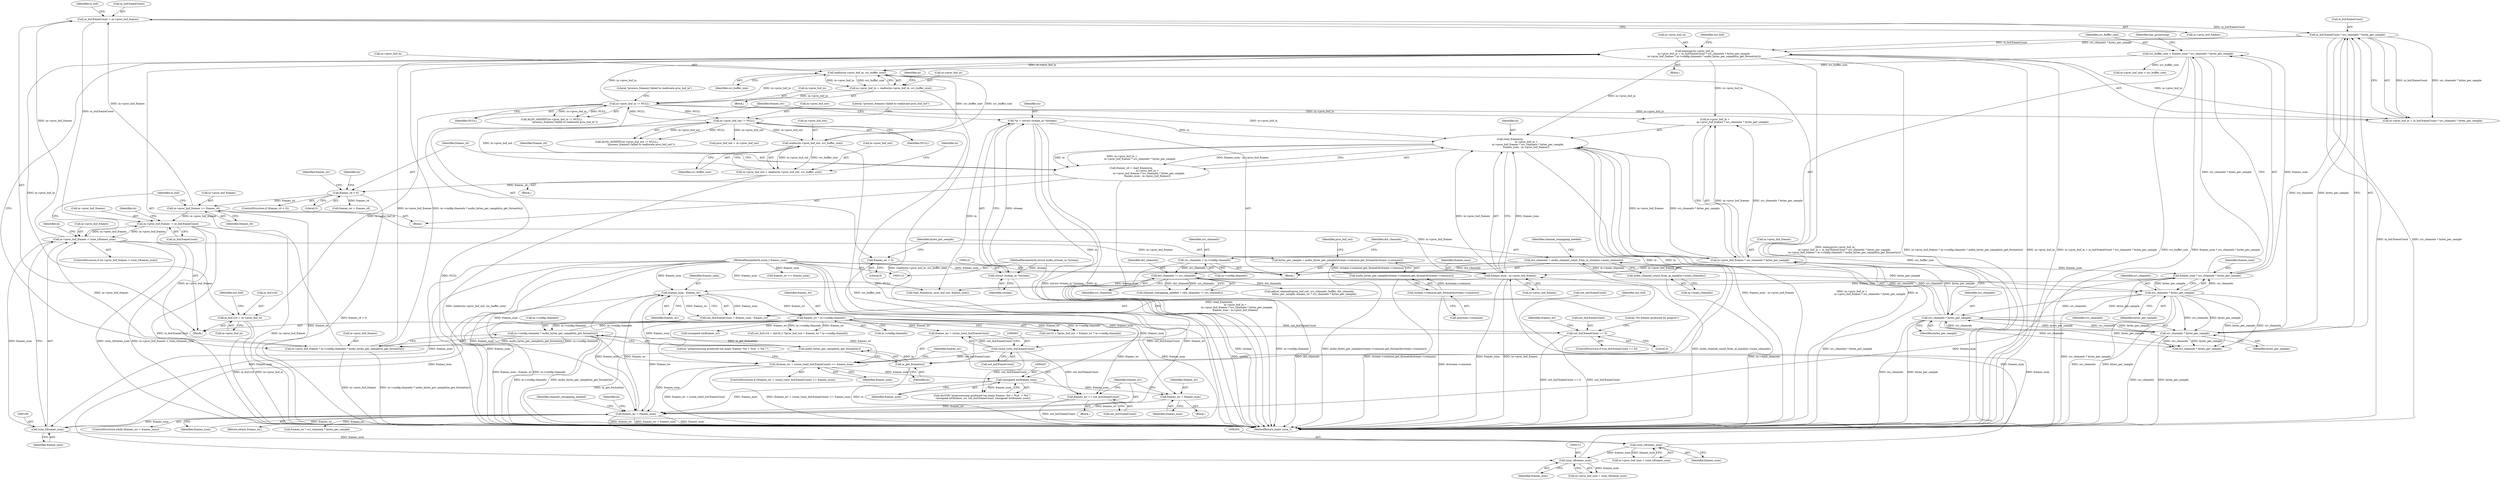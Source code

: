 digraph "1_Android_7df7ec13b1d222ac3a66797fbe432605ea8f973f@pointer" {
"1000295" [label="(Call,in_buf.s16 = in->proc_buf_in)"];
"1000360" [label="(Call,memcpy(in->proc_buf_in,\n                       in->proc_buf_in + in_buf.frameCount * src_channels * bytes_per_sample,\n                       in->proc_buf_frames * in->config.channels * audio_bytes_per_sample(in_get_format(in))))"];
"1000224" [label="(Call,in->proc_buf_in != NULL)"];
"1000214" [label="(Call,in->proc_buf_in = realloc(in->proc_buf_in, src_buffer_size))"];
"1000218" [label="(Call,realloc(in->proc_buf_in, src_buffer_size))"];
"1000237" [label="(Call,realloc(in->proc_buf_out, src_buffer_size))"];
"1000243" [label="(Call,in->proc_buf_out != NULL)"];
"1000233" [label="(Call,in->proc_buf_out = realloc(in->proc_buf_out, src_buffer_size))"];
"1000173" [label="(Call,src_buffer_size = frames_num * src_channels * bytes_per_sample)"];
"1000175" [label="(Call,frames_num * src_channels * bytes_per_sample)"];
"1000115" [label="(MethodParameterIn,ssize_t frames_num)"];
"1000177" [label="(Call,src_channels * bytes_per_sample)"];
"1000169" [label="(Call,dst_channels != src_channels)"];
"1000160" [label="(Call,dst_channels = audio_channel_count_from_in_mask(in->main_channels))"];
"1000162" [label="(Call,audio_channel_count_from_in_mask(in->main_channels))"];
"1000152" [label="(Call,src_channels = in->config.channels)"];
"1000128" [label="(Call,bytes_per_sample = audio_bytes_per_sample(stream->common.get_format(&stream->common)))"];
"1000130" [label="(Call,audio_bytes_per_sample(stream->common.get_format(&stream->common)))"];
"1000131" [label="(Call,stream->common.get_format(&stream->common))"];
"1000368" [label="(Call,in_buf.frameCount * src_channels * bytes_per_sample)"];
"1000288" [label="(Call,in_buf.frameCount = in->proc_buf_frames)"];
"1000283" [label="(Call,in->proc_buf_frames += frames_rd)"];
"1000275" [label="(Call,frames_rd < 0)"];
"1000254" [label="(Call,frames_rd = read_frames(in,\n                                        in->proc_buf_in +\n                                            in->proc_buf_frames * src_channels * bytes_per_sample,\n                                        frames_num - in->proc_buf_frames))"];
"1000256" [label="(Call,read_frames(in,\n                                        in->proc_buf_in +\n                                            in->proc_buf_frames * src_channels * bytes_per_sample,\n                                        frames_num - in->proc_buf_frames))"];
"1000386" [label="(Call,in_get_format(in))"];
"1000118" [label="(Call,*in = (struct stream_in *)stream)"];
"1000120" [label="(Call,(struct stream_in *)stream)"];
"1000113" [label="(MethodParameterIn,struct audio_stream_in *stream)"];
"1000262" [label="(Call,in->proc_buf_frames * src_channels * bytes_per_sample)"];
"1000189" [label="(Call,in->proc_buf_frames < (size_t)frames_num)"];
"1000348" [label="(Call,in->proc_buf_frames -= in_buf.frameCount)"];
"1000375" [label="(Call,in->proc_buf_frames * in->config.channels * audio_bytes_per_sample(in_get_format(in)))"];
"1000379" [label="(Call,in->config.channels * audio_bytes_per_sample(in_get_format(in)))"];
"1000317" [label="(Call,frames_wr * in->config.channels)"];
"1000306" [label="(Call,frames_num - frames_wr)"];
"1000193" [label="(Call,(size_t)frames_num)"];
"1000184" [label="(Call,frames_wr < frames_num)"];
"1000427" [label="(Call,frames_wr = frames_num)"];
"1000424" [label="(Call,(unsigned int)frames_num)"];
"1000399" [label="(Call,(frames_wr + (ssize_t)out_buf.frameCount) <= frames_num)"];
"1000402" [label="(Call,(ssize_t)out_buf.frameCount)"];
"1000389" [label="(Call,out_buf.frameCount == 0)"];
"1000302" [label="(Call,out_buf.frameCount = frames_num - frames_wr)"];
"1000124" [label="(Call,frames_wr = 0)"];
"1000409" [label="(Call,frames_wr += out_buf.frameCount)"];
"1000269" [label="(Call,frames_num - in->proc_buf_frames)"];
"1000211" [label="(Call,(size_t)frames_num)"];
"1000203" [label="(Call,(size_t)frames_num)"];
"1000385" [label="(Call,audio_bytes_per_sample(in_get_format(in)))"];
"1000266" [label="(Call,src_channels * bytes_per_sample)"];
"1000372" [label="(Call,src_channels * bytes_per_sample)"];
"1000480" [label="(Identifier,channel_remapping_needed)"];
"1000436" [label="(Call,in->proc_buf_size < src_buffer_size)"];
"1000375" [label="(Call,in->proc_buf_frames * in->config.channels * audio_bytes_per_sample(in_get_format(in)))"];
"1000122" [label="(Identifier,stream)"];
"1000124" [label="(Call,frames_wr = 0)"];
"1000388" [label="(ControlStructure,if (out_buf.frameCount == 0))"];
"1000131" [label="(Call,stream->common.get_format(&stream->common))"];
"1000415" [label="(Block,)"];
"1000174" [label="(Identifier,src_buffer_size)"];
"1000357" [label="(Identifier,in)"];
"1000396" [label="(Literal,\"No frames produced by preproc\")"];
"1000386" [label="(Call,in_get_format(in))"];
"1000401" [label="(Identifier,frames_wr)"];
"1000234" [label="(Call,in->proc_buf_out)"];
"1000296" [label="(Call,in_buf.s16)"];
"1000138" [label="(Identifier,proc_buf_out)"];
"1000385" [label="(Call,audio_bytes_per_sample(in_get_format(in)))"];
"1000311" [label="(Identifier,out_buf)"];
"1000173" [label="(Call,src_buffer_size = frames_num * src_channels * bytes_per_sample)"];
"1000376" [label="(Call,in->proc_buf_frames)"];
"1000213" [label="(Identifier,frames_num)"];
"1000243" [label="(Call,in->proc_buf_out != NULL)"];
"1000237" [label="(Call,realloc(in->proc_buf_out, src_buffer_size))"];
"1000196" [label="(Block,)"];
"1000211" [label="(Call,(size_t)frames_num)"];
"1000199" [label="(Call,in->proc_buf_size < (size_t)frames_num)"];
"1000393" [label="(Literal,0)"];
"1000226" [label="(Identifier,in)"];
"1000171" [label="(Identifier,src_channels)"];
"1000279" [label="(Call,frames_wr = frames_rd)"];
"1000115" [label="(MethodParameterIn,ssize_t frames_num)"];
"1000317" [label="(Call,frames_wr * in->config.channels)"];
"1000232" [label="(Block,)"];
"1000389" [label="(Call,out_buf.frameCount == 0)"];
"1000118" [label="(Call,*in = (struct stream_in *)stream)"];
"1000193" [label="(Call,(size_t)frames_num)"];
"1000130" [label="(Call,audio_bytes_per_sample(stream->common.get_format(&stream->common)))"];
"1000411" [label="(Call,out_buf.frameCount)"];
"1000404" [label="(Call,out_buf.frameCount)"];
"1000262" [label="(Call,in->proc_buf_frames * src_channels * bytes_per_sample)"];
"1000218" [label="(Call,realloc(in->proc_buf_in, src_buffer_size))"];
"1000255" [label="(Identifier,frames_rd)"];
"1000360" [label="(Call,memcpy(in->proc_buf_in,\n                       in->proc_buf_in + in_buf.frameCount * src_channels * bytes_per_sample,\n                       in->proc_buf_frames * in->config.channels * audio_bytes_per_sample(in_get_format(in))))"];
"1000408" [label="(Block,)"];
"1000247" [label="(Identifier,NULL)"];
"1000270" [label="(Identifier,frames_num)"];
"1000125" [label="(Identifier,frames_wr)"];
"1000206" [label="(Block,)"];
"1000244" [label="(Call,in->proc_buf_out)"];
"1000179" [label="(Identifier,bytes_per_sample)"];
"1000160" [label="(Call,dst_channels = audio_channel_count_from_in_mask(in->main_channels))"];
"1000190" [label="(Call,in->proc_buf_frames)"];
"1000409" [label="(Call,frames_wr += out_buf.frameCount)"];
"1000169" [label="(Call,dst_channels != src_channels)"];
"1000120" [label="(Call,(struct stream_in *)stream)"];
"1000398" [label="(ControlStructure,if ((frames_wr + (ssize_t)out_buf.frameCount) <= frames_num))"];
"1000191" [label="(Identifier,in)"];
"1000274" [label="(ControlStructure,if (frames_rd < 0))"];
"1000288" [label="(Call,in_buf.frameCount = in->proc_buf_frames)"];
"1000297" [label="(Identifier,in_buf)"];
"1000263" [label="(Call,in->proc_buf_frames)"];
"1000167" [label="(Call,channel_remapping_needed = (dst_channels != src_channels))"];
"1000203" [label="(Call,(size_t)frames_num)"];
"1000373" [label="(Identifier,src_channels)"];
"1000116" [label="(Block,)"];
"1000285" [label="(Identifier,in)"];
"1000181" [label="(Identifier,has_processing)"];
"1000429" [label="(Identifier,frames_num)"];
"1000407" [label="(Identifier,frames_num)"];
"1000380" [label="(Call,in->config.channels)"];
"1000284" [label="(Call,in->proc_buf_frames)"];
"1000177" [label="(Call,src_channels * bytes_per_sample)"];
"1000349" [label="(Call,in->proc_buf_frames)"];
"1000153" [label="(Identifier,src_channels)"];
"1000225" [label="(Call,in->proc_buf_in)"];
"1000189" [label="(Call,in->proc_buf_frames < (size_t)frames_num)"];
"1000304" [label="(Identifier,out_buf)"];
"1000428" [label="(Identifier,frames_wr)"];
"1000184" [label="(Call,frames_wr < frames_num)"];
"1000299" [label="(Call,in->proc_buf_in)"];
"1000402" [label="(Call,(ssize_t)out_buf.frameCount)"];
"1000399" [label="(Call,(frames_wr + (ssize_t)out_buf.frameCount) <= frames_num)"];
"1000424" [label="(Call,(unsigned int)frames_num)"];
"1000308" [label="(Identifier,frames_wr)"];
"1000113" [label="(MethodParameterIn,struct audio_stream_in *stream)"];
"1000493" [label="(Call,src_channels * bytes_per_sample)"];
"1000187" [label="(Block,)"];
"1000163" [label="(Call,in->main_channels)"];
"1000257" [label="(Identifier,in)"];
"1000215" [label="(Call,in->proc_buf_in)"];
"1000152" [label="(Call,src_channels = in->config.channels)"];
"1000313" [label="(Call,(int16_t *)proc_buf_out + frames_wr * in->config.channels)"];
"1000242" [label="(Call,ALOG_ASSERT((in->proc_buf_out != NULL),\n                                    \"process_frames() failed to reallocate proc_buf_out\"))"];
"1000229" [label="(Literal,\"process_frames() failed to reallocate proc_buf_in\")"];
"1000318" [label="(Identifier,frames_wr)"];
"1000307" [label="(Identifier,frames_num)"];
"1000223" [label="(Call,ALOG_ASSERT((in->proc_buf_in != NULL),\n                                \"process_frames() failed to reallocate proc_buf_in\"))"];
"1000224" [label="(Call,in->proc_buf_in != NULL)"];
"1000132" [label="(Call,&stream->common)"];
"1000390" [label="(Call,out_buf.frameCount)"];
"1000170" [label="(Identifier,dst_channels)"];
"1000128" [label="(Call,bytes_per_sample = audio_bytes_per_sample(stream->common.get_format(&stream->common)))"];
"1000364" [label="(Call,in->proc_buf_in + in_buf.frameCount * src_channels * bytes_per_sample)"];
"1000504" [label="(Return,return frames_wr;)"];
"1000205" [label="(Identifier,frames_num)"];
"1000214" [label="(Call,in->proc_buf_in = realloc(in->proc_buf_in, src_buffer_size))"];
"1000427" [label="(Call,frames_wr = frames_num)"];
"1000287" [label="(Identifier,frames_rd)"];
"1000276" [label="(Identifier,frames_rd)"];
"1000161" [label="(Identifier,dst_channels)"];
"1000256" [label="(Call,read_frames(in,\n                                        in->proc_buf_in +\n                                            in->proc_buf_frames * src_channels * bytes_per_sample,\n                                        frames_num - in->proc_buf_frames))"];
"1000491" [label="(Call,frames_wr * src_channels * bytes_per_sample)"];
"1000374" [label="(Identifier,bytes_per_sample)"];
"1000303" [label="(Call,out_buf.frameCount)"];
"1000195" [label="(Identifier,frames_num)"];
"1000249" [label="(Call,proc_buf_out = in->proc_buf_out)"];
"1000254" [label="(Call,frames_rd = read_frames(in,\n                                        in->proc_buf_in +\n                                            in->proc_buf_frames * src_channels * bytes_per_sample,\n                                        frames_num - in->proc_buf_frames))"];
"1000219" [label="(Call,in->proc_buf_in)"];
"1000271" [label="(Call,in->proc_buf_frames)"];
"1000188" [label="(ControlStructure,if (in->proc_buf_frames < (size_t)frames_num))"];
"1000361" [label="(Call,in->proc_buf_in)"];
"1000233" [label="(Call,in->proc_buf_out = realloc(in->proc_buf_out, src_buffer_size))"];
"1000485" [label="(Call,adjust_channels(proc_buf_out, src_channels, buffer, dst_channels,\n            bytes_per_sample, frames_wr * src_channels * bytes_per_sample))"];
"1000183" [label="(ControlStructure,while (frames_wr < frames_num))"];
"1000475" [label="(Call,frames_wr <= frames_num)"];
"1000372" [label="(Call,src_channels * bytes_per_sample)"];
"1000245" [label="(Identifier,in)"];
"1000302" [label="(Call,out_buf.frameCount = frames_num - frames_wr)"];
"1000283" [label="(Call,in->proc_buf_frames += frames_rd)"];
"1000248" [label="(Literal,\"process_frames() failed to reallocate proc_buf_out\")"];
"1000280" [label="(Identifier,frames_wr)"];
"1000418" [label="(Call,(unsigned int)frames_wr)"];
"1000162" [label="(Call,audio_channel_count_from_in_mask(in->main_channels))"];
"1000417" [label="(Literal,\"preprocessing produced too many frames: %d + %zd  > %d !\")"];
"1000185" [label="(Identifier,frames_wr)"];
"1000207" [label="(Call,in->proc_buf_size = (size_t)frames_num)"];
"1000269" [label="(Call,frames_num - in->proc_buf_frames)"];
"1000426" [label="(Identifier,frames_num)"];
"1000275" [label="(Call,frames_rd < 0)"];
"1000379" [label="(Call,in->config.channels * audio_bytes_per_sample(in_get_format(in)))"];
"1000178" [label="(Identifier,src_channels)"];
"1000400" [label="(Call,frames_wr + (ssize_t)out_buf.frameCount)"];
"1000289" [label="(Call,in_buf.frameCount)"];
"1000119" [label="(Identifier,in)"];
"1000309" [label="(Call,out_buf.s16 = (int16_t *)proc_buf_out + frames_wr * in->config.channels)"];
"1000175" [label="(Call,frames_num * src_channels * bytes_per_sample)"];
"1000228" [label="(Identifier,NULL)"];
"1000186" [label="(Identifier,frames_num)"];
"1000387" [label="(Identifier,in)"];
"1000290" [label="(Identifier,in_buf)"];
"1000129" [label="(Identifier,bytes_per_sample)"];
"1000201" [label="(Identifier,in)"];
"1000176" [label="(Identifier,frames_num)"];
"1000319" [label="(Call,in->config.channels)"];
"1000470" [label="(Call,read_frames(in, proc_buf_out, frames_num))"];
"1000238" [label="(Call,in->proc_buf_out)"];
"1000506" [label="(MethodReturn,static ssize_t)"];
"1000410" [label="(Identifier,frames_wr)"];
"1000267" [label="(Identifier,src_channels)"];
"1000222" [label="(Identifier,src_buffer_size)"];
"1000391" [label="(Identifier,out_buf)"];
"1000352" [label="(Call,in_buf.frameCount)"];
"1000241" [label="(Identifier,src_buffer_size)"];
"1000295" [label="(Call,in_buf.s16 = in->proc_buf_in)"];
"1000348" [label="(Call,in->proc_buf_frames -= in_buf.frameCount)"];
"1000154" [label="(Call,in->config.channels)"];
"1000277" [label="(Literal,0)"];
"1000359" [label="(Block,)"];
"1000126" [label="(Literal,0)"];
"1000416" [label="(Call,ALOGE(\"preprocessing produced too many frames: %d + %zd  > %d !\",\n (unsigned int)frames_wr, out_buf.frameCount, (unsigned int)frames_num))"];
"1000292" [label="(Call,in->proc_buf_frames)"];
"1000168" [label="(Identifier,channel_remapping_needed)"];
"1000268" [label="(Identifier,bytes_per_sample)"];
"1000306" [label="(Call,frames_num - frames_wr)"];
"1000369" [label="(Call,in_buf.frameCount)"];
"1000258" [label="(Call,in->proc_buf_in +\n                                            in->proc_buf_frames * src_channels * bytes_per_sample)"];
"1000368" [label="(Call,in_buf.frameCount * src_channels * bytes_per_sample)"];
"1000266" [label="(Call,src_channels * bytes_per_sample)"];
"1000295" -> "1000187"  [label="AST: "];
"1000295" -> "1000299"  [label="CFG: "];
"1000296" -> "1000295"  [label="AST: "];
"1000299" -> "1000295"  [label="AST: "];
"1000304" -> "1000295"  [label="CFG: "];
"1000295" -> "1000506"  [label="DDG: in_buf.s16"];
"1000295" -> "1000506"  [label="DDG: in->proc_buf_in"];
"1000360" -> "1000295"  [label="DDG: in->proc_buf_in"];
"1000224" -> "1000295"  [label="DDG: in->proc_buf_in"];
"1000360" -> "1000359"  [label="AST: "];
"1000360" -> "1000375"  [label="CFG: "];
"1000361" -> "1000360"  [label="AST: "];
"1000364" -> "1000360"  [label="AST: "];
"1000375" -> "1000360"  [label="AST: "];
"1000391" -> "1000360"  [label="CFG: "];
"1000360" -> "1000506"  [label="DDG: in->proc_buf_frames * in->config.channels * audio_bytes_per_sample(in_get_format(in))"];
"1000360" -> "1000506"  [label="DDG: in->proc_buf_in"];
"1000360" -> "1000506"  [label="DDG: in->proc_buf_in + in_buf.frameCount * src_channels * bytes_per_sample"];
"1000360" -> "1000506"  [label="DDG: memcpy(in->proc_buf_in,\n                       in->proc_buf_in + in_buf.frameCount * src_channels * bytes_per_sample,\n                       in->proc_buf_frames * in->config.channels * audio_bytes_per_sample(in_get_format(in)))"];
"1000360" -> "1000218"  [label="DDG: in->proc_buf_in"];
"1000360" -> "1000256"  [label="DDG: in->proc_buf_in"];
"1000360" -> "1000258"  [label="DDG: in->proc_buf_in"];
"1000224" -> "1000360"  [label="DDG: in->proc_buf_in"];
"1000368" -> "1000360"  [label="DDG: in_buf.frameCount"];
"1000368" -> "1000360"  [label="DDG: src_channels * bytes_per_sample"];
"1000360" -> "1000364"  [label="DDG: in->proc_buf_in"];
"1000375" -> "1000360"  [label="DDG: in->proc_buf_frames"];
"1000375" -> "1000360"  [label="DDG: in->config.channels * audio_bytes_per_sample(in_get_format(in))"];
"1000224" -> "1000223"  [label="AST: "];
"1000224" -> "1000228"  [label="CFG: "];
"1000225" -> "1000224"  [label="AST: "];
"1000228" -> "1000224"  [label="AST: "];
"1000229" -> "1000224"  [label="CFG: "];
"1000224" -> "1000506"  [label="DDG: NULL"];
"1000224" -> "1000218"  [label="DDG: in->proc_buf_in"];
"1000224" -> "1000223"  [label="DDG: in->proc_buf_in"];
"1000224" -> "1000223"  [label="DDG: NULL"];
"1000214" -> "1000224"  [label="DDG: in->proc_buf_in"];
"1000243" -> "1000224"  [label="DDG: NULL"];
"1000224" -> "1000243"  [label="DDG: NULL"];
"1000224" -> "1000256"  [label="DDG: in->proc_buf_in"];
"1000224" -> "1000258"  [label="DDG: in->proc_buf_in"];
"1000224" -> "1000364"  [label="DDG: in->proc_buf_in"];
"1000214" -> "1000206"  [label="AST: "];
"1000214" -> "1000218"  [label="CFG: "];
"1000215" -> "1000214"  [label="AST: "];
"1000218" -> "1000214"  [label="AST: "];
"1000226" -> "1000214"  [label="CFG: "];
"1000214" -> "1000506"  [label="DDG: realloc(in->proc_buf_in, src_buffer_size)"];
"1000218" -> "1000214"  [label="DDG: in->proc_buf_in"];
"1000218" -> "1000214"  [label="DDG: src_buffer_size"];
"1000218" -> "1000222"  [label="CFG: "];
"1000219" -> "1000218"  [label="AST: "];
"1000222" -> "1000218"  [label="AST: "];
"1000218" -> "1000506"  [label="DDG: src_buffer_size"];
"1000237" -> "1000218"  [label="DDG: src_buffer_size"];
"1000173" -> "1000218"  [label="DDG: src_buffer_size"];
"1000218" -> "1000237"  [label="DDG: src_buffer_size"];
"1000237" -> "1000233"  [label="AST: "];
"1000237" -> "1000241"  [label="CFG: "];
"1000238" -> "1000237"  [label="AST: "];
"1000241" -> "1000237"  [label="AST: "];
"1000233" -> "1000237"  [label="CFG: "];
"1000237" -> "1000506"  [label="DDG: src_buffer_size"];
"1000237" -> "1000233"  [label="DDG: in->proc_buf_out"];
"1000237" -> "1000233"  [label="DDG: src_buffer_size"];
"1000243" -> "1000237"  [label="DDG: in->proc_buf_out"];
"1000243" -> "1000242"  [label="AST: "];
"1000243" -> "1000247"  [label="CFG: "];
"1000244" -> "1000243"  [label="AST: "];
"1000247" -> "1000243"  [label="AST: "];
"1000248" -> "1000243"  [label="CFG: "];
"1000243" -> "1000506"  [label="DDG: NULL"];
"1000243" -> "1000242"  [label="DDG: in->proc_buf_out"];
"1000243" -> "1000242"  [label="DDG: NULL"];
"1000233" -> "1000243"  [label="DDG: in->proc_buf_out"];
"1000243" -> "1000249"  [label="DDG: in->proc_buf_out"];
"1000233" -> "1000232"  [label="AST: "];
"1000234" -> "1000233"  [label="AST: "];
"1000245" -> "1000233"  [label="CFG: "];
"1000233" -> "1000506"  [label="DDG: realloc(in->proc_buf_out, src_buffer_size)"];
"1000173" -> "1000116"  [label="AST: "];
"1000173" -> "1000175"  [label="CFG: "];
"1000174" -> "1000173"  [label="AST: "];
"1000175" -> "1000173"  [label="AST: "];
"1000181" -> "1000173"  [label="CFG: "];
"1000173" -> "1000506"  [label="DDG: src_buffer_size"];
"1000173" -> "1000506"  [label="DDG: frames_num * src_channels * bytes_per_sample"];
"1000175" -> "1000173"  [label="DDG: frames_num"];
"1000175" -> "1000173"  [label="DDG: src_channels * bytes_per_sample"];
"1000173" -> "1000436"  [label="DDG: src_buffer_size"];
"1000175" -> "1000177"  [label="CFG: "];
"1000176" -> "1000175"  [label="AST: "];
"1000177" -> "1000175"  [label="AST: "];
"1000175" -> "1000506"  [label="DDG: src_channels * bytes_per_sample"];
"1000115" -> "1000175"  [label="DDG: frames_num"];
"1000177" -> "1000175"  [label="DDG: src_channels"];
"1000177" -> "1000175"  [label="DDG: bytes_per_sample"];
"1000175" -> "1000184"  [label="DDG: frames_num"];
"1000175" -> "1000470"  [label="DDG: frames_num"];
"1000115" -> "1000112"  [label="AST: "];
"1000115" -> "1000506"  [label="DDG: frames_num"];
"1000115" -> "1000184"  [label="DDG: frames_num"];
"1000115" -> "1000193"  [label="DDG: frames_num"];
"1000115" -> "1000203"  [label="DDG: frames_num"];
"1000115" -> "1000211"  [label="DDG: frames_num"];
"1000115" -> "1000269"  [label="DDG: frames_num"];
"1000115" -> "1000306"  [label="DDG: frames_num"];
"1000115" -> "1000399"  [label="DDG: frames_num"];
"1000115" -> "1000424"  [label="DDG: frames_num"];
"1000115" -> "1000427"  [label="DDG: frames_num"];
"1000115" -> "1000470"  [label="DDG: frames_num"];
"1000115" -> "1000475"  [label="DDG: frames_num"];
"1000177" -> "1000179"  [label="CFG: "];
"1000178" -> "1000177"  [label="AST: "];
"1000179" -> "1000177"  [label="AST: "];
"1000177" -> "1000506"  [label="DDG: src_channels"];
"1000177" -> "1000506"  [label="DDG: bytes_per_sample"];
"1000169" -> "1000177"  [label="DDG: src_channels"];
"1000128" -> "1000177"  [label="DDG: bytes_per_sample"];
"1000177" -> "1000266"  [label="DDG: src_channels"];
"1000177" -> "1000266"  [label="DDG: bytes_per_sample"];
"1000177" -> "1000372"  [label="DDG: src_channels"];
"1000177" -> "1000372"  [label="DDG: bytes_per_sample"];
"1000177" -> "1000493"  [label="DDG: src_channels"];
"1000177" -> "1000493"  [label="DDG: bytes_per_sample"];
"1000169" -> "1000167"  [label="AST: "];
"1000169" -> "1000171"  [label="CFG: "];
"1000170" -> "1000169"  [label="AST: "];
"1000171" -> "1000169"  [label="AST: "];
"1000167" -> "1000169"  [label="CFG: "];
"1000169" -> "1000506"  [label="DDG: dst_channels"];
"1000169" -> "1000167"  [label="DDG: dst_channels"];
"1000169" -> "1000167"  [label="DDG: src_channels"];
"1000160" -> "1000169"  [label="DDG: dst_channels"];
"1000152" -> "1000169"  [label="DDG: src_channels"];
"1000169" -> "1000485"  [label="DDG: dst_channels"];
"1000160" -> "1000116"  [label="AST: "];
"1000160" -> "1000162"  [label="CFG: "];
"1000161" -> "1000160"  [label="AST: "];
"1000162" -> "1000160"  [label="AST: "];
"1000168" -> "1000160"  [label="CFG: "];
"1000160" -> "1000506"  [label="DDG: audio_channel_count_from_in_mask(in->main_channels)"];
"1000162" -> "1000160"  [label="DDG: in->main_channels"];
"1000162" -> "1000163"  [label="CFG: "];
"1000163" -> "1000162"  [label="AST: "];
"1000162" -> "1000506"  [label="DDG: in->main_channels"];
"1000152" -> "1000116"  [label="AST: "];
"1000152" -> "1000154"  [label="CFG: "];
"1000153" -> "1000152"  [label="AST: "];
"1000154" -> "1000152"  [label="AST: "];
"1000161" -> "1000152"  [label="CFG: "];
"1000152" -> "1000506"  [label="DDG: in->config.channels"];
"1000128" -> "1000116"  [label="AST: "];
"1000128" -> "1000130"  [label="CFG: "];
"1000129" -> "1000128"  [label="AST: "];
"1000130" -> "1000128"  [label="AST: "];
"1000138" -> "1000128"  [label="CFG: "];
"1000128" -> "1000506"  [label="DDG: audio_bytes_per_sample(stream->common.get_format(&stream->common))"];
"1000130" -> "1000128"  [label="DDG: stream->common.get_format(&stream->common)"];
"1000130" -> "1000131"  [label="CFG: "];
"1000131" -> "1000130"  [label="AST: "];
"1000130" -> "1000506"  [label="DDG: stream->common.get_format(&stream->common)"];
"1000131" -> "1000130"  [label="DDG: &stream->common"];
"1000131" -> "1000132"  [label="CFG: "];
"1000132" -> "1000131"  [label="AST: "];
"1000131" -> "1000506"  [label="DDG: &stream->common"];
"1000368" -> "1000364"  [label="AST: "];
"1000368" -> "1000372"  [label="CFG: "];
"1000369" -> "1000368"  [label="AST: "];
"1000372" -> "1000368"  [label="AST: "];
"1000364" -> "1000368"  [label="CFG: "];
"1000368" -> "1000506"  [label="DDG: in_buf.frameCount"];
"1000368" -> "1000506"  [label="DDG: src_channels * bytes_per_sample"];
"1000368" -> "1000364"  [label="DDG: in_buf.frameCount"];
"1000368" -> "1000364"  [label="DDG: src_channels * bytes_per_sample"];
"1000288" -> "1000368"  [label="DDG: in_buf.frameCount"];
"1000372" -> "1000368"  [label="DDG: src_channels"];
"1000372" -> "1000368"  [label="DDG: bytes_per_sample"];
"1000288" -> "1000187"  [label="AST: "];
"1000288" -> "1000292"  [label="CFG: "];
"1000289" -> "1000288"  [label="AST: "];
"1000292" -> "1000288"  [label="AST: "];
"1000297" -> "1000288"  [label="CFG: "];
"1000283" -> "1000288"  [label="DDG: in->proc_buf_frames"];
"1000189" -> "1000288"  [label="DDG: in->proc_buf_frames"];
"1000288" -> "1000348"  [label="DDG: in_buf.frameCount"];
"1000283" -> "1000196"  [label="AST: "];
"1000283" -> "1000287"  [label="CFG: "];
"1000284" -> "1000283"  [label="AST: "];
"1000287" -> "1000283"  [label="AST: "];
"1000290" -> "1000283"  [label="CFG: "];
"1000283" -> "1000506"  [label="DDG: frames_rd"];
"1000275" -> "1000283"  [label="DDG: frames_rd"];
"1000269" -> "1000283"  [label="DDG: in->proc_buf_frames"];
"1000283" -> "1000348"  [label="DDG: in->proc_buf_frames"];
"1000275" -> "1000274"  [label="AST: "];
"1000275" -> "1000277"  [label="CFG: "];
"1000276" -> "1000275"  [label="AST: "];
"1000277" -> "1000275"  [label="AST: "];
"1000280" -> "1000275"  [label="CFG: "];
"1000285" -> "1000275"  [label="CFG: "];
"1000275" -> "1000506"  [label="DDG: frames_rd < 0"];
"1000254" -> "1000275"  [label="DDG: frames_rd"];
"1000275" -> "1000279"  [label="DDG: frames_rd"];
"1000254" -> "1000196"  [label="AST: "];
"1000254" -> "1000256"  [label="CFG: "];
"1000255" -> "1000254"  [label="AST: "];
"1000256" -> "1000254"  [label="AST: "];
"1000276" -> "1000254"  [label="CFG: "];
"1000254" -> "1000506"  [label="DDG: read_frames(in,\n                                        in->proc_buf_in +\n                                            in->proc_buf_frames * src_channels * bytes_per_sample,\n                                        frames_num - in->proc_buf_frames)"];
"1000256" -> "1000254"  [label="DDG: in"];
"1000256" -> "1000254"  [label="DDG: in->proc_buf_in +\n                                            in->proc_buf_frames * src_channels * bytes_per_sample"];
"1000256" -> "1000254"  [label="DDG: frames_num - in->proc_buf_frames"];
"1000256" -> "1000269"  [label="CFG: "];
"1000257" -> "1000256"  [label="AST: "];
"1000258" -> "1000256"  [label="AST: "];
"1000269" -> "1000256"  [label="AST: "];
"1000256" -> "1000506"  [label="DDG: frames_num - in->proc_buf_frames"];
"1000256" -> "1000506"  [label="DDG: in->proc_buf_in +\n                                            in->proc_buf_frames * src_channels * bytes_per_sample"];
"1000256" -> "1000506"  [label="DDG: in"];
"1000386" -> "1000256"  [label="DDG: in"];
"1000118" -> "1000256"  [label="DDG: in"];
"1000262" -> "1000256"  [label="DDG: in->proc_buf_frames"];
"1000262" -> "1000256"  [label="DDG: src_channels * bytes_per_sample"];
"1000269" -> "1000256"  [label="DDG: frames_num"];
"1000269" -> "1000256"  [label="DDG: in->proc_buf_frames"];
"1000256" -> "1000386"  [label="DDG: in"];
"1000386" -> "1000385"  [label="AST: "];
"1000386" -> "1000387"  [label="CFG: "];
"1000387" -> "1000386"  [label="AST: "];
"1000385" -> "1000386"  [label="CFG: "];
"1000386" -> "1000506"  [label="DDG: in"];
"1000386" -> "1000385"  [label="DDG: in"];
"1000118" -> "1000386"  [label="DDG: in"];
"1000118" -> "1000116"  [label="AST: "];
"1000118" -> "1000120"  [label="CFG: "];
"1000119" -> "1000118"  [label="AST: "];
"1000120" -> "1000118"  [label="AST: "];
"1000125" -> "1000118"  [label="CFG: "];
"1000118" -> "1000506"  [label="DDG: (struct stream_in *)stream"];
"1000118" -> "1000506"  [label="DDG: in"];
"1000120" -> "1000118"  [label="DDG: stream"];
"1000118" -> "1000470"  [label="DDG: in"];
"1000120" -> "1000122"  [label="CFG: "];
"1000121" -> "1000120"  [label="AST: "];
"1000122" -> "1000120"  [label="AST: "];
"1000120" -> "1000506"  [label="DDG: stream"];
"1000113" -> "1000120"  [label="DDG: stream"];
"1000113" -> "1000112"  [label="AST: "];
"1000113" -> "1000506"  [label="DDG: stream"];
"1000262" -> "1000258"  [label="AST: "];
"1000262" -> "1000266"  [label="CFG: "];
"1000263" -> "1000262"  [label="AST: "];
"1000266" -> "1000262"  [label="AST: "];
"1000258" -> "1000262"  [label="CFG: "];
"1000262" -> "1000506"  [label="DDG: src_channels * bytes_per_sample"];
"1000262" -> "1000258"  [label="DDG: in->proc_buf_frames"];
"1000262" -> "1000258"  [label="DDG: src_channels * bytes_per_sample"];
"1000189" -> "1000262"  [label="DDG: in->proc_buf_frames"];
"1000266" -> "1000262"  [label="DDG: src_channels"];
"1000266" -> "1000262"  [label="DDG: bytes_per_sample"];
"1000262" -> "1000269"  [label="DDG: in->proc_buf_frames"];
"1000189" -> "1000188"  [label="AST: "];
"1000189" -> "1000193"  [label="CFG: "];
"1000190" -> "1000189"  [label="AST: "];
"1000193" -> "1000189"  [label="AST: "];
"1000201" -> "1000189"  [label="CFG: "];
"1000290" -> "1000189"  [label="CFG: "];
"1000189" -> "1000506"  [label="DDG: in->proc_buf_frames < (size_t)frames_num"];
"1000189" -> "1000506"  [label="DDG: (size_t)frames_num"];
"1000348" -> "1000189"  [label="DDG: in->proc_buf_frames"];
"1000375" -> "1000189"  [label="DDG: in->proc_buf_frames"];
"1000193" -> "1000189"  [label="DDG: frames_num"];
"1000189" -> "1000348"  [label="DDG: in->proc_buf_frames"];
"1000348" -> "1000187"  [label="AST: "];
"1000348" -> "1000352"  [label="CFG: "];
"1000349" -> "1000348"  [label="AST: "];
"1000352" -> "1000348"  [label="AST: "];
"1000357" -> "1000348"  [label="CFG: "];
"1000348" -> "1000506"  [label="DDG: in->proc_buf_frames"];
"1000348" -> "1000506"  [label="DDG: in_buf.frameCount"];
"1000348" -> "1000375"  [label="DDG: in->proc_buf_frames"];
"1000375" -> "1000379"  [label="CFG: "];
"1000376" -> "1000375"  [label="AST: "];
"1000379" -> "1000375"  [label="AST: "];
"1000375" -> "1000506"  [label="DDG: in->proc_buf_frames"];
"1000375" -> "1000506"  [label="DDG: in->config.channels * audio_bytes_per_sample(in_get_format(in))"];
"1000379" -> "1000375"  [label="DDG: in->config.channels"];
"1000379" -> "1000375"  [label="DDG: audio_bytes_per_sample(in_get_format(in))"];
"1000379" -> "1000385"  [label="CFG: "];
"1000380" -> "1000379"  [label="AST: "];
"1000385" -> "1000379"  [label="AST: "];
"1000379" -> "1000506"  [label="DDG: in->config.channels"];
"1000379" -> "1000506"  [label="DDG: audio_bytes_per_sample(in_get_format(in))"];
"1000379" -> "1000317"  [label="DDG: in->config.channels"];
"1000317" -> "1000379"  [label="DDG: in->config.channels"];
"1000385" -> "1000379"  [label="DDG: in_get_format(in)"];
"1000317" -> "1000313"  [label="AST: "];
"1000317" -> "1000319"  [label="CFG: "];
"1000318" -> "1000317"  [label="AST: "];
"1000319" -> "1000317"  [label="AST: "];
"1000313" -> "1000317"  [label="CFG: "];
"1000317" -> "1000506"  [label="DDG: in->config.channels"];
"1000317" -> "1000184"  [label="DDG: frames_wr"];
"1000317" -> "1000309"  [label="DDG: frames_wr"];
"1000317" -> "1000309"  [label="DDG: in->config.channels"];
"1000317" -> "1000313"  [label="DDG: frames_wr"];
"1000317" -> "1000313"  [label="DDG: in->config.channels"];
"1000306" -> "1000317"  [label="DDG: frames_wr"];
"1000317" -> "1000399"  [label="DDG: frames_wr"];
"1000317" -> "1000400"  [label="DDG: frames_wr"];
"1000317" -> "1000409"  [label="DDG: frames_wr"];
"1000317" -> "1000418"  [label="DDG: frames_wr"];
"1000306" -> "1000302"  [label="AST: "];
"1000306" -> "1000308"  [label="CFG: "];
"1000307" -> "1000306"  [label="AST: "];
"1000308" -> "1000306"  [label="AST: "];
"1000302" -> "1000306"  [label="CFG: "];
"1000306" -> "1000184"  [label="DDG: frames_num"];
"1000306" -> "1000302"  [label="DDG: frames_num"];
"1000306" -> "1000302"  [label="DDG: frames_wr"];
"1000193" -> "1000306"  [label="DDG: frames_num"];
"1000269" -> "1000306"  [label="DDG: frames_num"];
"1000184" -> "1000306"  [label="DDG: frames_wr"];
"1000306" -> "1000399"  [label="DDG: frames_num"];
"1000193" -> "1000195"  [label="CFG: "];
"1000194" -> "1000193"  [label="AST: "];
"1000195" -> "1000193"  [label="AST: "];
"1000184" -> "1000193"  [label="DDG: frames_num"];
"1000193" -> "1000203"  [label="DDG: frames_num"];
"1000184" -> "1000183"  [label="AST: "];
"1000184" -> "1000186"  [label="CFG: "];
"1000185" -> "1000184"  [label="AST: "];
"1000186" -> "1000184"  [label="AST: "];
"1000191" -> "1000184"  [label="CFG: "];
"1000480" -> "1000184"  [label="CFG: "];
"1000184" -> "1000506"  [label="DDG: frames_num"];
"1000184" -> "1000506"  [label="DDG: frames_wr"];
"1000184" -> "1000506"  [label="DDG: frames_wr < frames_num"];
"1000427" -> "1000184"  [label="DDG: frames_wr"];
"1000124" -> "1000184"  [label="DDG: frames_wr"];
"1000409" -> "1000184"  [label="DDG: frames_wr"];
"1000399" -> "1000184"  [label="DDG: frames_num"];
"1000424" -> "1000184"  [label="DDG: frames_num"];
"1000184" -> "1000491"  [label="DDG: frames_wr"];
"1000184" -> "1000504"  [label="DDG: frames_wr"];
"1000427" -> "1000415"  [label="AST: "];
"1000427" -> "1000429"  [label="CFG: "];
"1000428" -> "1000427"  [label="AST: "];
"1000429" -> "1000427"  [label="AST: "];
"1000185" -> "1000427"  [label="CFG: "];
"1000424" -> "1000427"  [label="DDG: frames_num"];
"1000424" -> "1000416"  [label="AST: "];
"1000424" -> "1000426"  [label="CFG: "];
"1000425" -> "1000424"  [label="AST: "];
"1000426" -> "1000424"  [label="AST: "];
"1000416" -> "1000424"  [label="CFG: "];
"1000424" -> "1000416"  [label="DDG: frames_num"];
"1000399" -> "1000424"  [label="DDG: frames_num"];
"1000399" -> "1000398"  [label="AST: "];
"1000399" -> "1000407"  [label="CFG: "];
"1000400" -> "1000399"  [label="AST: "];
"1000407" -> "1000399"  [label="AST: "];
"1000410" -> "1000399"  [label="CFG: "];
"1000417" -> "1000399"  [label="CFG: "];
"1000399" -> "1000506"  [label="DDG: frames_wr + (ssize_t)out_buf.frameCount"];
"1000399" -> "1000506"  [label="DDG: (frames_wr + (ssize_t)out_buf.frameCount) <= frames_num"];
"1000402" -> "1000399"  [label="DDG: out_buf.frameCount"];
"1000402" -> "1000400"  [label="AST: "];
"1000402" -> "1000404"  [label="CFG: "];
"1000403" -> "1000402"  [label="AST: "];
"1000404" -> "1000402"  [label="AST: "];
"1000400" -> "1000402"  [label="CFG: "];
"1000402" -> "1000400"  [label="DDG: out_buf.frameCount"];
"1000389" -> "1000402"  [label="DDG: out_buf.frameCount"];
"1000402" -> "1000409"  [label="DDG: out_buf.frameCount"];
"1000402" -> "1000416"  [label="DDG: out_buf.frameCount"];
"1000389" -> "1000388"  [label="AST: "];
"1000389" -> "1000393"  [label="CFG: "];
"1000390" -> "1000389"  [label="AST: "];
"1000393" -> "1000389"  [label="AST: "];
"1000396" -> "1000389"  [label="CFG: "];
"1000401" -> "1000389"  [label="CFG: "];
"1000389" -> "1000506"  [label="DDG: out_buf.frameCount == 0"];
"1000389" -> "1000506"  [label="DDG: out_buf.frameCount"];
"1000302" -> "1000389"  [label="DDG: out_buf.frameCount"];
"1000302" -> "1000187"  [label="AST: "];
"1000303" -> "1000302"  [label="AST: "];
"1000311" -> "1000302"  [label="CFG: "];
"1000302" -> "1000506"  [label="DDG: frames_num - frames_wr"];
"1000124" -> "1000116"  [label="AST: "];
"1000124" -> "1000126"  [label="CFG: "];
"1000125" -> "1000124"  [label="AST: "];
"1000126" -> "1000124"  [label="AST: "];
"1000129" -> "1000124"  [label="CFG: "];
"1000409" -> "1000408"  [label="AST: "];
"1000409" -> "1000411"  [label="CFG: "];
"1000410" -> "1000409"  [label="AST: "];
"1000411" -> "1000409"  [label="AST: "];
"1000185" -> "1000409"  [label="CFG: "];
"1000409" -> "1000506"  [label="DDG: out_buf.frameCount"];
"1000269" -> "1000271"  [label="CFG: "];
"1000270" -> "1000269"  [label="AST: "];
"1000271" -> "1000269"  [label="AST: "];
"1000269" -> "1000506"  [label="DDG: frames_num"];
"1000269" -> "1000506"  [label="DDG: in->proc_buf_frames"];
"1000211" -> "1000269"  [label="DDG: frames_num"];
"1000203" -> "1000269"  [label="DDG: frames_num"];
"1000211" -> "1000207"  [label="AST: "];
"1000211" -> "1000213"  [label="CFG: "];
"1000212" -> "1000211"  [label="AST: "];
"1000213" -> "1000211"  [label="AST: "];
"1000207" -> "1000211"  [label="CFG: "];
"1000211" -> "1000207"  [label="DDG: frames_num"];
"1000203" -> "1000211"  [label="DDG: frames_num"];
"1000203" -> "1000199"  [label="AST: "];
"1000203" -> "1000205"  [label="CFG: "];
"1000204" -> "1000203"  [label="AST: "];
"1000205" -> "1000203"  [label="AST: "];
"1000199" -> "1000203"  [label="CFG: "];
"1000203" -> "1000199"  [label="DDG: frames_num"];
"1000385" -> "1000506"  [label="DDG: in_get_format(in)"];
"1000266" -> "1000268"  [label="CFG: "];
"1000267" -> "1000266"  [label="AST: "];
"1000268" -> "1000266"  [label="AST: "];
"1000266" -> "1000506"  [label="DDG: bytes_per_sample"];
"1000266" -> "1000506"  [label="DDG: src_channels"];
"1000372" -> "1000266"  [label="DDG: src_channels"];
"1000372" -> "1000266"  [label="DDG: bytes_per_sample"];
"1000266" -> "1000372"  [label="DDG: src_channels"];
"1000266" -> "1000372"  [label="DDG: bytes_per_sample"];
"1000266" -> "1000493"  [label="DDG: src_channels"];
"1000266" -> "1000493"  [label="DDG: bytes_per_sample"];
"1000372" -> "1000374"  [label="CFG: "];
"1000373" -> "1000372"  [label="AST: "];
"1000374" -> "1000372"  [label="AST: "];
"1000372" -> "1000506"  [label="DDG: src_channels"];
"1000372" -> "1000506"  [label="DDG: bytes_per_sample"];
"1000372" -> "1000493"  [label="DDG: src_channels"];
"1000372" -> "1000493"  [label="DDG: bytes_per_sample"];
}

